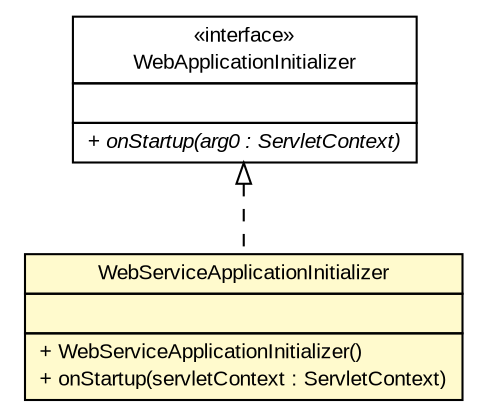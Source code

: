 #!/usr/local/bin/dot
#
# Class diagram 
# Generated by UMLGraph version R5_6 (http://www.umlgraph.org/)
#

digraph G {
	edge [fontname="arial",fontsize=10,labelfontname="arial",labelfontsize=10];
	node [fontname="arial",fontsize=10,shape=plaintext];
	nodesep=0.25;
	ranksep=0.5;
	// br.gov.to.sefaz.presentation.configuration.WebServiceApplicationInitializer
	c1141751 [label=<<table title="br.gov.to.sefaz.presentation.configuration.WebServiceApplicationInitializer" border="0" cellborder="1" cellspacing="0" cellpadding="2" port="p" bgcolor="lemonChiffon" href="./WebServiceApplicationInitializer.html">
		<tr><td><table border="0" cellspacing="0" cellpadding="1">
<tr><td align="center" balign="center"> WebServiceApplicationInitializer </td></tr>
		</table></td></tr>
		<tr><td><table border="0" cellspacing="0" cellpadding="1">
<tr><td align="left" balign="left">  </td></tr>
		</table></td></tr>
		<tr><td><table border="0" cellspacing="0" cellpadding="1">
<tr><td align="left" balign="left"> + WebServiceApplicationInitializer() </td></tr>
<tr><td align="left" balign="left"> + onStartup(servletContext : ServletContext) </td></tr>
		</table></td></tr>
		</table>>, URL="./WebServiceApplicationInitializer.html", fontname="arial", fontcolor="black", fontsize=10.0];
	//br.gov.to.sefaz.presentation.configuration.WebServiceApplicationInitializer implements org.springframework.web.WebApplicationInitializer
	c1142258:p -> c1141751:p [dir=back,arrowtail=empty,style=dashed];
	// org.springframework.web.WebApplicationInitializer
	c1142258 [label=<<table title="org.springframework.web.WebApplicationInitializer" border="0" cellborder="1" cellspacing="0" cellpadding="2" port="p" href="http://java.sun.com/j2se/1.4.2/docs/api/org/springframework/web/WebApplicationInitializer.html">
		<tr><td><table border="0" cellspacing="0" cellpadding="1">
<tr><td align="center" balign="center"> &#171;interface&#187; </td></tr>
<tr><td align="center" balign="center"> WebApplicationInitializer </td></tr>
		</table></td></tr>
		<tr><td><table border="0" cellspacing="0" cellpadding="1">
<tr><td align="left" balign="left">  </td></tr>
		</table></td></tr>
		<tr><td><table border="0" cellspacing="0" cellpadding="1">
<tr><td align="left" balign="left"><font face="arial italic" point-size="10.0"> + onStartup(arg0 : ServletContext) </font></td></tr>
		</table></td></tr>
		</table>>, URL="http://java.sun.com/j2se/1.4.2/docs/api/org/springframework/web/WebApplicationInitializer.html", fontname="arial", fontcolor="black", fontsize=10.0];
}

